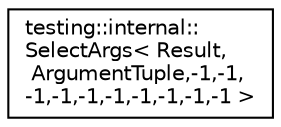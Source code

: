 digraph "Graphical Class Hierarchy"
{
  edge [fontname="Helvetica",fontsize="10",labelfontname="Helvetica",labelfontsize="10"];
  node [fontname="Helvetica",fontsize="10",shape=record];
  rankdir="LR";
  Node1 [label="testing::internal::\lSelectArgs\< Result,\l ArgumentTuple,-1,-1,\l-1,-1,-1,-1,-1,-1,-1,-1 \>",height=0.2,width=0.4,color="black", fillcolor="white", style="filled",URL="$classtesting_1_1internal_1_1_select_args_3_01_result_00_01_argument_tuple_00-1_00-1_00-1_00-1_005f626e5adb9246c46f665dbb755b50f6.html"];
}
